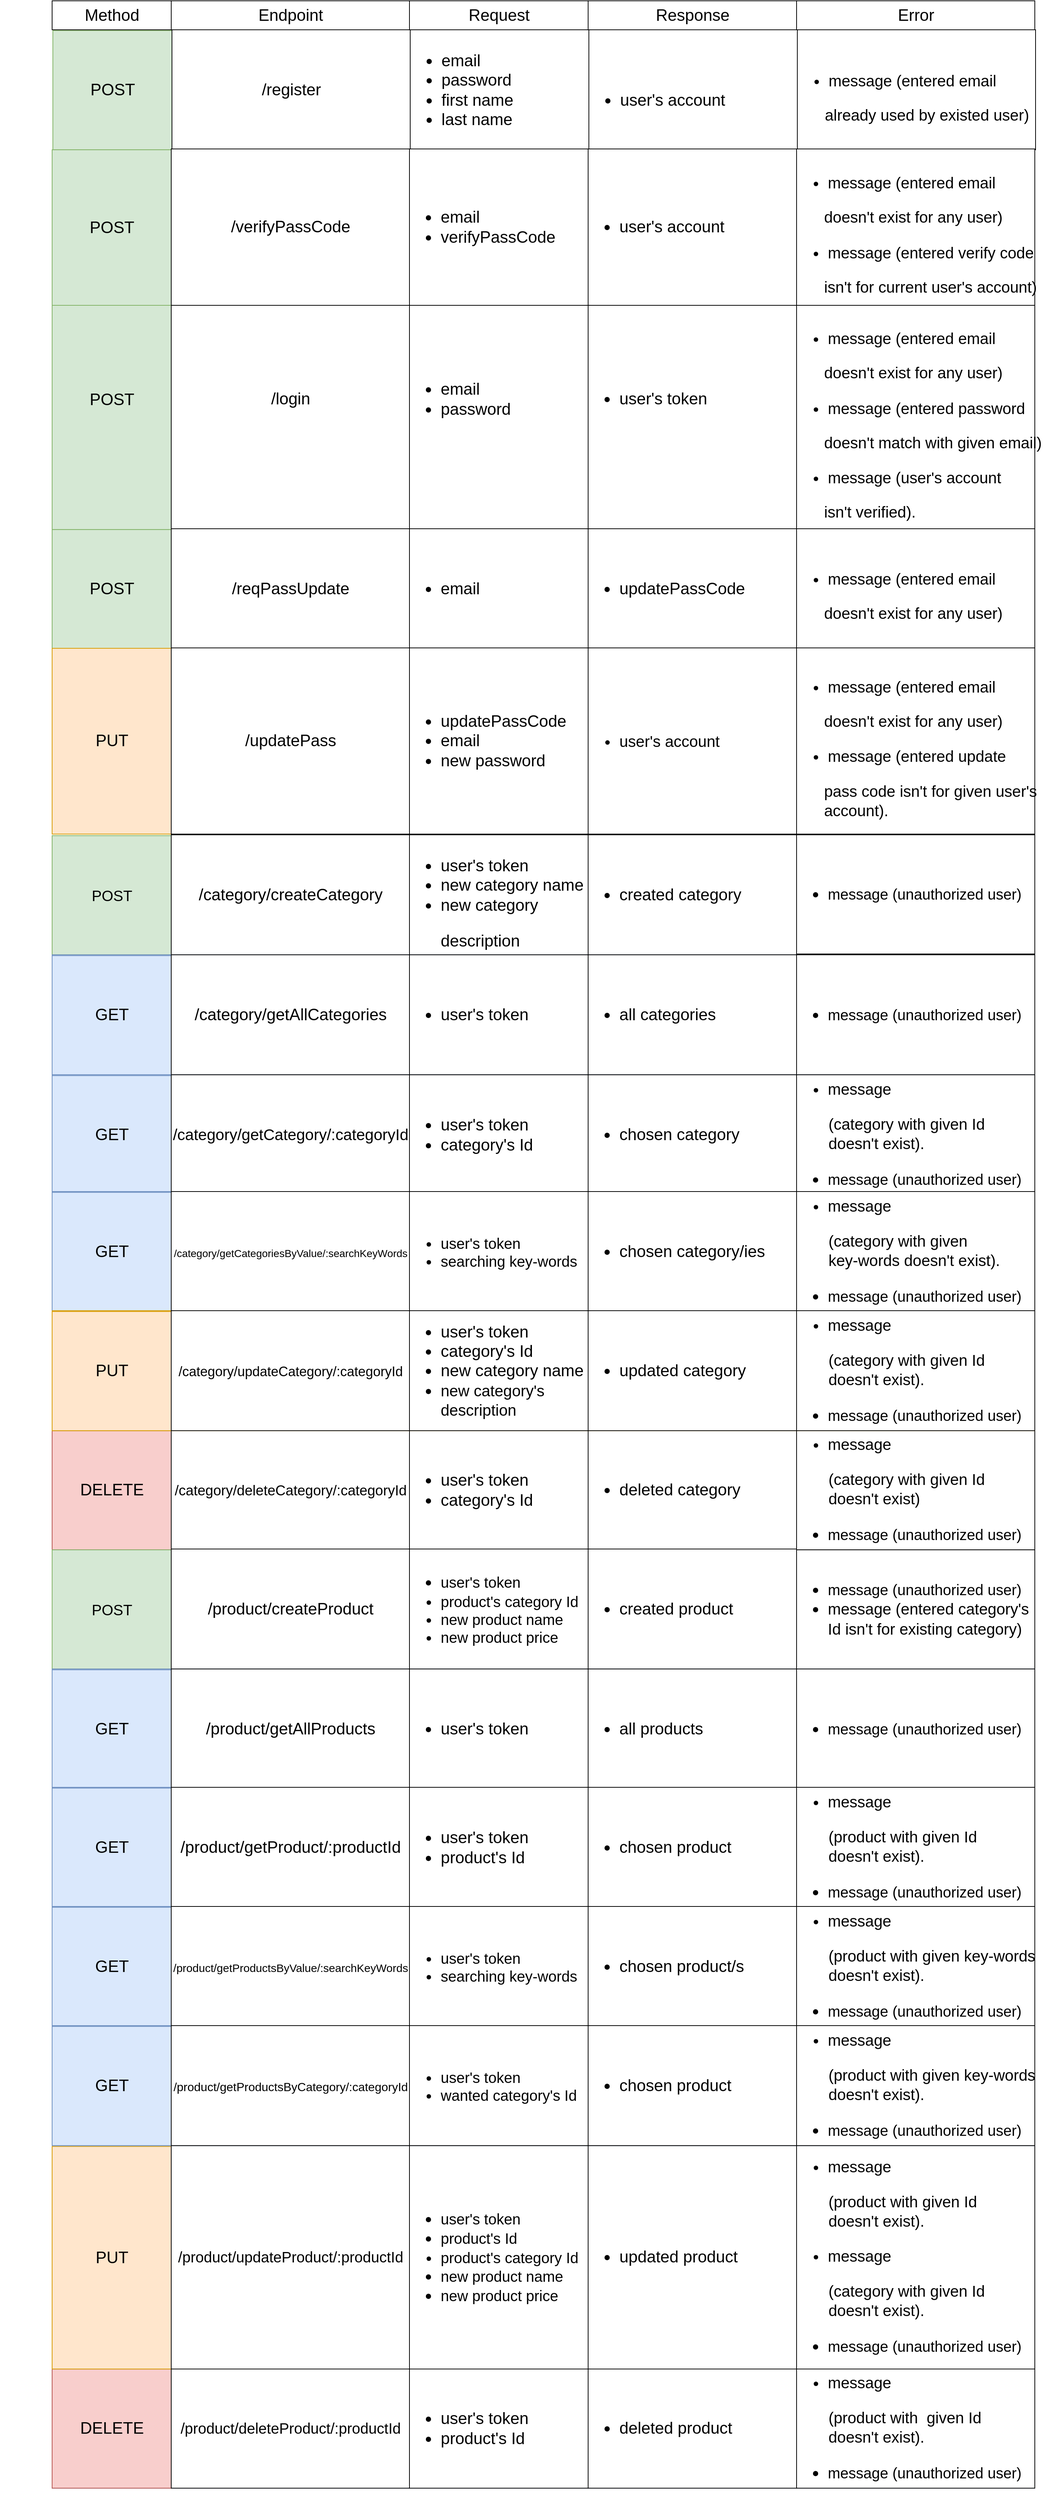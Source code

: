 <mxfile version="20.0.1" type="device"><diagram name="Page-1" id="fc2ac565-0d4e-3f0d-88b0-a54af1634ed7"><mxGraphModel dx="868" dy="348" grid="1" gridSize="10" guides="1" tooltips="1" connect="0" arrows="1" fold="1" page="1" pageScale="1.5" pageWidth="1169" pageHeight="827" background="none" math="0" shadow="0"><root><mxCell id="0" style=";html=1;"/><mxCell id="1" style=";html=1;" parent="0"/><mxCell id="2" value="&lt;font style=&quot;font-size: 22px;&quot;&gt;Method&lt;/font&gt;" style="strokeWidth=1;fontStyle=0;html=1;" parent="1" vertex="1"><mxGeometry x="320" y="121.11" width="160" height="38.89" as="geometry"/></mxCell><mxCell id="a9Me8OGeEkACiJqJ1y2J-114" value="Endpoint" style="strokeWidth=1;fontStyle=0;html=1;fontSize=22;" parent="1" vertex="1"><mxGeometry x="480" y="121.11" width="320" height="38.89" as="geometry"/></mxCell><mxCell id="a9Me8OGeEkACiJqJ1y2J-115" value="Request" style="strokeWidth=1;fontStyle=0;html=1;fontSize=22;" parent="1" vertex="1"><mxGeometry x="800" y="121.11" width="240" height="38.89" as="geometry"/></mxCell><mxCell id="a9Me8OGeEkACiJqJ1y2J-119" value="Response" style="strokeWidth=1;fontStyle=0;html=1;fontSize=22;" parent="1" vertex="1"><mxGeometry x="1040" y="121.11" width="280" height="38.89" as="geometry"/></mxCell><mxCell id="a9Me8OGeEkACiJqJ1y2J-121" value="Error" style="strokeWidth=1;fontStyle=0;html=1;fontSize=22;" parent="1" vertex="1"><mxGeometry x="1320" y="121.11" width="320" height="38.89" as="geometry"/></mxCell><mxCell id="a9Me8OGeEkACiJqJ1y2J-152" value="" style="group" parent="1" vertex="1" connectable="0"><mxGeometry x="250" y="1320" width="1390" height="404.33" as="geometry"/></mxCell><mxCell id="a9Me8OGeEkACiJqJ1y2J-131" value="&lt;font style=&quot;font-size: 20px;&quot;&gt;POST&lt;/font&gt;" style="align=center;strokeColor=#82b366;html=1;fillColor=#d5e8d4;" parent="a9Me8OGeEkACiJqJ1y2J-152" vertex="1"><mxGeometry x="70" y="-77.89" width="160" height="160" as="geometry"/></mxCell><mxCell id="a9Me8OGeEkACiJqJ1y2J-132" value="&lt;span style=&quot;font-size: 22px;&quot;&gt;/category/createCategory&lt;/span&gt;" style="strokeWidth=1;fontStyle=0;html=1;" parent="a9Me8OGeEkACiJqJ1y2J-152" vertex="1"><mxGeometry x="230" y="-79" width="320" height="161.11" as="geometry"/></mxCell><mxCell id="a9Me8OGeEkACiJqJ1y2J-133" value="&lt;ul style=&quot;font-size: 22px;&quot;&gt;&lt;li&gt;user's token&lt;/li&gt;&lt;li&gt;new category name&lt;/li&gt;&lt;li&gt;&lt;span style=&quot;font-size: 22px; background-color: initial;&quot;&gt;new category&lt;/span&gt;&lt;/li&gt;&lt;/ul&gt;&lt;blockquote style=&quot;margin: 0 0 0 40px; border: none; padding: 0px;&quot;&gt;&lt;div&gt;&lt;span style=&quot;font-size: 22px;&quot;&gt;description&lt;/span&gt;&lt;/div&gt;&lt;/blockquote&gt;" style="strokeWidth=1;fontStyle=0;html=1;align=left;" parent="a9Me8OGeEkACiJqJ1y2J-152" vertex="1"><mxGeometry x="550" y="-79" width="240" height="161.11" as="geometry"/></mxCell><mxCell id="a9Me8OGeEkACiJqJ1y2J-134" value="&lt;div style=&quot;font-size: 22px;&quot;&gt;&lt;ul&gt;&lt;li&gt;created category&lt;/li&gt;&lt;/ul&gt;&lt;/div&gt;" style="strokeWidth=1;fontStyle=0;html=1;align=left;" parent="a9Me8OGeEkACiJqJ1y2J-152" vertex="1"><mxGeometry x="790" y="-79" width="280" height="161.11" as="geometry"/></mxCell><mxCell id="a9Me8OGeEkACiJqJ1y2J-135" value="&lt;div style=&quot;&quot;&gt;&lt;div&gt;&lt;ul&gt;&lt;li&gt;&lt;span style=&quot;font-size: 20px;&quot;&gt;message (unauthorized&amp;nbsp;user)&lt;/span&gt;&lt;/li&gt;&lt;/ul&gt;&lt;/div&gt;&lt;/div&gt;" style="strokeWidth=1;fontStyle=0;html=1;align=left;fontSize=22;" parent="a9Me8OGeEkACiJqJ1y2J-152" vertex="1"><mxGeometry x="1070" y="-79" width="320" height="160" as="geometry"/></mxCell><mxCell id="a9Me8OGeEkACiJqJ1y2J-153" value="" style="group;fontSize=22;fillColor=#dae8fc;strokeColor=#6c8ebf;" parent="a9Me8OGeEkACiJqJ1y2J-152" vertex="1" connectable="0"><mxGeometry x="70" y="82.11" width="1320" height="161.11" as="geometry"/></mxCell><mxCell id="a9Me8OGeEkACiJqJ1y2J-154" value="GET" style="align=center;html=1;fontSize=22;fillColor=#dae8fc;strokeColor=#6c8ebf;" parent="a9Me8OGeEkACiJqJ1y2J-153" vertex="1"><mxGeometry y="1.11" width="160" height="160" as="geometry"/></mxCell><mxCell id="a9Me8OGeEkACiJqJ1y2J-155" value="/category/getAllCategories" style="strokeWidth=1;fontStyle=0;html=1;fontSize=22;" parent="a9Me8OGeEkACiJqJ1y2J-153" vertex="1"><mxGeometry x="160" width="320" height="161.11" as="geometry"/></mxCell><mxCell id="a9Me8OGeEkACiJqJ1y2J-156" value="&lt;div style=&quot;font-size: 22px;&quot;&gt;&lt;ul&gt;&lt;li&gt;user's token&lt;/li&gt;&lt;/ul&gt;&lt;/div&gt;" style="strokeWidth=1;fontStyle=0;html=1;align=left;fontSize=22;" parent="a9Me8OGeEkACiJqJ1y2J-153" vertex="1"><mxGeometry x="480" width="240" height="161.11" as="geometry"/></mxCell><mxCell id="a9Me8OGeEkACiJqJ1y2J-157" value="&lt;div style=&quot;font-size: 22px;&quot;&gt;&lt;div style=&quot;font-size: 22px;&quot;&gt;&lt;ul&gt;&lt;li&gt;all categories&lt;/li&gt;&lt;/ul&gt;&lt;/div&gt;&lt;/div&gt;" style="strokeWidth=1;fontStyle=0;html=1;align=left;fontSize=22;" parent="a9Me8OGeEkACiJqJ1y2J-153" vertex="1"><mxGeometry x="720" width="280" height="161.11" as="geometry"/></mxCell><mxCell id="a9Me8OGeEkACiJqJ1y2J-158" value="&lt;div style=&quot;&quot;&gt;&lt;div style=&quot;&quot;&gt;&lt;ul style=&quot;&quot;&gt;&lt;li style=&quot;&quot;&gt;&lt;font style=&quot;font-size: 20px;&quot;&gt;message (unauthorized user)&lt;/font&gt;&lt;/li&gt;&lt;/ul&gt;&lt;/div&gt;&lt;/div&gt;" style="strokeWidth=1;fontStyle=0;html=1;align=left;fontSize=22;" parent="a9Me8OGeEkACiJqJ1y2J-153" vertex="1"><mxGeometry x="1000" width="320" height="161.11" as="geometry"/></mxCell><mxCell id="co27rE-mEegjZroyD4Ov-78" value="" style="group;fontSize=22;fillColor=#dae8fc;strokeColor=#6c8ebf;" parent="a9Me8OGeEkACiJqJ1y2J-152" vertex="1" connectable="0"><mxGeometry x="70" y="243.22" width="1320" height="161.11" as="geometry"/></mxCell><mxCell id="co27rE-mEegjZroyD4Ov-79" value="GET" style="align=center;html=1;fontSize=22;fillColor=#dae8fc;strokeColor=#6c8ebf;" parent="co27rE-mEegjZroyD4Ov-78" vertex="1"><mxGeometry y="1.11" width="160" height="160" as="geometry"/></mxCell><mxCell id="co27rE-mEegjZroyD4Ov-80" value="&lt;font style=&quot;font-size: 21px;&quot;&gt;/category/getCategory/:categoryId&lt;/font&gt;" style="strokeWidth=1;fontStyle=0;html=1;fontSize=22;" parent="co27rE-mEegjZroyD4Ov-78" vertex="1"><mxGeometry x="160" width="320" height="161.11" as="geometry"/></mxCell><mxCell id="co27rE-mEegjZroyD4Ov-81" value="&lt;div style=&quot;font-size: 22px;&quot;&gt;&lt;ul&gt;&lt;li&gt;user's token&lt;/li&gt;&lt;li&gt;category's Id&lt;/li&gt;&lt;/ul&gt;&lt;/div&gt;" style="strokeWidth=1;fontStyle=0;html=1;align=left;fontSize=22;" parent="co27rE-mEegjZroyD4Ov-78" vertex="1"><mxGeometry x="480" width="240" height="161.11" as="geometry"/></mxCell><mxCell id="co27rE-mEegjZroyD4Ov-82" value="&lt;div style=&quot;font-size: 22px;&quot;&gt;&lt;div style=&quot;font-size: 22px;&quot;&gt;&lt;ul&gt;&lt;li&gt;chosen category&lt;/li&gt;&lt;/ul&gt;&lt;/div&gt;&lt;/div&gt;" style="strokeWidth=1;fontStyle=0;html=1;align=left;fontSize=22;" parent="co27rE-mEegjZroyD4Ov-78" vertex="1"><mxGeometry x="720" width="280" height="161.11" as="geometry"/></mxCell><mxCell id="co27rE-mEegjZroyD4Ov-83" value="&lt;div style=&quot;&quot;&gt;&lt;div style=&quot;&quot;&gt;&lt;div&gt;&lt;ul style=&quot;font-size: 21px;&quot;&gt;&lt;li&gt;message&lt;/li&gt;&lt;/ul&gt;&lt;span style=&quot;background-color: initial; font-size: 21px;&quot;&gt;&amp;nbsp; &amp;nbsp; &amp;nbsp; &amp;nbsp;(category with given Id&lt;/span&gt;&lt;/div&gt;&lt;div&gt;&lt;span style=&quot;background-color: initial; font-size: 21px;&quot;&gt;&amp;nbsp; &amp;nbsp; &amp;nbsp; &amp;nbsp;doesn't exist).&lt;/span&gt;&lt;span style=&quot;font-size: 20px;&quot;&gt;&lt;br&gt;&lt;/span&gt;&lt;/div&gt;&lt;ul style=&quot;&quot;&gt;&lt;li style=&quot;&quot;&gt;&lt;font style=&quot;font-size: 20px;&quot;&gt;message (unauthorized user)&lt;/font&gt;&lt;/li&gt;&lt;/ul&gt;&lt;/div&gt;&lt;/div&gt;" style="strokeWidth=1;fontStyle=0;html=1;align=left;fontSize=22;" parent="co27rE-mEegjZroyD4Ov-78" vertex="1"><mxGeometry x="1000" width="320" height="161.11" as="geometry"/></mxCell><mxCell id="co27rE-mEegjZroyD4Ov-85" value="" style="group;fontSize=22;fillColor=#dae8fc;strokeColor=#6c8ebf;" parent="a9Me8OGeEkACiJqJ1y2J-152" vertex="1" connectable="0"><mxGeometry x="70" y="400" width="1320" height="161.11" as="geometry"/></mxCell><mxCell id="co27rE-mEegjZroyD4Ov-86" value="GET" style="align=center;html=1;fontSize=22;fillColor=#dae8fc;strokeColor=#6c8ebf;" parent="co27rE-mEegjZroyD4Ov-85" vertex="1"><mxGeometry y="1.11" width="160" height="160" as="geometry"/></mxCell><mxCell id="co27rE-mEegjZroyD4Ov-87" value="&lt;font style=&quot;font-size: 14px;&quot;&gt;/category/getCategoriesByValue/:searchKeyWords&lt;/font&gt;" style="strokeWidth=1;fontStyle=0;html=1;fontSize=22;" parent="co27rE-mEegjZroyD4Ov-85" vertex="1"><mxGeometry x="160" width="320" height="161.11" as="geometry"/></mxCell><mxCell id="co27rE-mEegjZroyD4Ov-88" value="&lt;div style=&quot;font-size: 20px;&quot;&gt;&lt;ul&gt;&lt;li&gt;user's token&lt;/li&gt;&lt;li&gt;searching key-words&lt;/li&gt;&lt;/ul&gt;&lt;/div&gt;" style="strokeWidth=1;fontStyle=0;html=1;align=left;fontSize=22;" parent="co27rE-mEegjZroyD4Ov-85" vertex="1"><mxGeometry x="480" width="240" height="161.11" as="geometry"/></mxCell><mxCell id="co27rE-mEegjZroyD4Ov-89" value="&lt;div style=&quot;font-size: 22px;&quot;&gt;&lt;div style=&quot;font-size: 22px;&quot;&gt;&lt;ul&gt;&lt;li&gt;chosen category/ies&lt;/li&gt;&lt;/ul&gt;&lt;/div&gt;&lt;/div&gt;" style="strokeWidth=1;fontStyle=0;html=1;align=left;fontSize=22;" parent="co27rE-mEegjZroyD4Ov-85" vertex="1"><mxGeometry x="720" width="280" height="161.11" as="geometry"/></mxCell><mxCell id="co27rE-mEegjZroyD4Ov-90" value="&lt;div style=&quot;&quot;&gt;&lt;div style=&quot;&quot;&gt;&lt;div&gt;&lt;ul style=&quot;font-size: 21px;&quot;&gt;&lt;li&gt;message&lt;/li&gt;&lt;/ul&gt;&lt;span style=&quot;background-color: initial; font-size: 21px;&quot;&gt;&amp;nbsp; &amp;nbsp; &amp;nbsp; &amp;nbsp;(category with given&lt;/span&gt;&lt;/div&gt;&lt;div&gt;&lt;span style=&quot;background-color: initial; font-size: 21px;&quot;&gt;&amp;nbsp; &amp;nbsp; &amp;nbsp; &amp;nbsp;key-words doesn't exist).&lt;/span&gt;&lt;span style=&quot;font-size: 20px;&quot;&gt;&lt;br&gt;&lt;/span&gt;&lt;/div&gt;&lt;ul style=&quot;&quot;&gt;&lt;li style=&quot;&quot;&gt;&lt;font style=&quot;font-size: 20px;&quot;&gt;message (unauthorized user)&lt;/font&gt;&lt;/li&gt;&lt;/ul&gt;&lt;/div&gt;&lt;/div&gt;" style="strokeWidth=1;fontStyle=0;html=1;align=left;fontSize=22;" parent="co27rE-mEegjZroyD4Ov-85" vertex="1"><mxGeometry x="1000" width="320" height="161.11" as="geometry"/></mxCell><mxCell id="co27rE-mEegjZroyD4Ov-97" value="" style="group;fontSize=22;fillColor=#dae8fc;strokeColor=#6c8ebf;" parent="a9Me8OGeEkACiJqJ1y2J-152" vertex="1" connectable="0"><mxGeometry x="70" y="720" width="1320" height="161.11" as="geometry"/></mxCell><mxCell id="co27rE-mEegjZroyD4Ov-98" value="DELETE" style="align=center;html=1;fontSize=22;fillColor=#f8cecc;strokeColor=#b85450;" parent="co27rE-mEegjZroyD4Ov-97" vertex="1"><mxGeometry y="1.11" width="160" height="160" as="geometry"/></mxCell><mxCell id="co27rE-mEegjZroyD4Ov-99" value="&lt;font style=&quot;font-size: 19px;&quot;&gt;/category/deleteCategory/:categoryId&lt;/font&gt;" style="strokeWidth=1;fontStyle=0;html=1;fontSize=22;" parent="co27rE-mEegjZroyD4Ov-97" vertex="1"><mxGeometry x="160" width="320" height="161.11" as="geometry"/></mxCell><mxCell id="co27rE-mEegjZroyD4Ov-100" value="&lt;div style=&quot;font-size: 22px;&quot;&gt;&lt;ul&gt;&lt;li&gt;user's token&lt;/li&gt;&lt;li&gt;category's Id&lt;/li&gt;&lt;/ul&gt;&lt;/div&gt;" style="strokeWidth=1;fontStyle=0;html=1;align=left;fontSize=22;" parent="co27rE-mEegjZroyD4Ov-97" vertex="1"><mxGeometry x="480" width="240" height="161.11" as="geometry"/></mxCell><mxCell id="co27rE-mEegjZroyD4Ov-101" value="&lt;div style=&quot;font-size: 22px;&quot;&gt;&lt;div style=&quot;font-size: 22px;&quot;&gt;&lt;ul&gt;&lt;li&gt;deleted category&lt;/li&gt;&lt;/ul&gt;&lt;/div&gt;&lt;/div&gt;" style="strokeWidth=1;fontStyle=0;html=1;align=left;fontSize=22;" parent="co27rE-mEegjZroyD4Ov-97" vertex="1"><mxGeometry x="720" width="280" height="161.11" as="geometry"/></mxCell><mxCell id="co27rE-mEegjZroyD4Ov-102" value="&lt;div style=&quot;&quot;&gt;&lt;div style=&quot;&quot;&gt;&lt;div&gt;&lt;ul style=&quot;font-size: 21px;&quot;&gt;&lt;li&gt;message&lt;/li&gt;&lt;/ul&gt;&lt;span style=&quot;background-color: initial; font-size: 21px;&quot;&gt;&amp;nbsp; &amp;nbsp; &amp;nbsp; &amp;nbsp;&lt;/span&gt;&lt;span style=&quot;font-size: 21px; background-color: initial;&quot;&gt;(category&amp;nbsp;&lt;/span&gt;&lt;span style=&quot;background-color: initial; font-size: 21px;&quot;&gt;with given Id&lt;/span&gt;&lt;/div&gt;&lt;div&gt;&lt;span style=&quot;background-color: initial; font-size: 21px;&quot;&gt;&amp;nbsp; &amp;nbsp; &amp;nbsp; &amp;nbsp;doesn't exist)&lt;/span&gt;&lt;span style=&quot;font-size: 20px;&quot;&gt;&lt;br&gt;&lt;/span&gt;&lt;/div&gt;&lt;ul style=&quot;&quot;&gt;&lt;li style=&quot;&quot;&gt;&lt;font style=&quot;font-size: 20px;&quot;&gt;message (unauthorized user)&lt;/font&gt;&lt;/li&gt;&lt;/ul&gt;&lt;/div&gt;&lt;/div&gt;" style="strokeWidth=1;fontStyle=0;html=1;align=left;fontSize=22;" parent="co27rE-mEegjZroyD4Ov-97" vertex="1"><mxGeometry x="1000" width="320" height="161.11" as="geometry"/></mxCell><mxCell id="a9Me8OGeEkACiJqJ1y2J-160" value="" style="group;fontSize=22;" parent="1" vertex="1" connectable="0"><mxGeometry x="320" y="481.11" width="1330" height="350" as="geometry"/></mxCell><mxCell id="75" value="&lt;font style=&quot;font-size: 22px;&quot;&gt;POST&lt;/font&gt;" style="align=center;strokeColor=#82b366;html=1;fillColor=#d5e8d4;fontSize=22;" parent="a9Me8OGeEkACiJqJ1y2J-160" vertex="1"><mxGeometry y="1.11" width="160" height="348.89" as="geometry"/></mxCell><mxCell id="a9Me8OGeEkACiJqJ1y2J-117" value="&lt;span style=&quot;font-size: 22px;&quot;&gt;/login&lt;/span&gt;" style="strokeWidth=1;fontStyle=0;html=1;fontSize=22;" parent="a9Me8OGeEkACiJqJ1y2J-160" vertex="1"><mxGeometry x="160" width="320" height="350" as="geometry"/></mxCell><mxCell id="a9Me8OGeEkACiJqJ1y2J-118" value="&lt;ul style=&quot;font-size: 22px;&quot;&gt;&lt;li style=&quot;font-size: 22px;&quot;&gt;&lt;span style=&quot;font-size: 22px;&quot;&gt;email&lt;/span&gt;&lt;/li&gt;&lt;li style=&quot;font-size: 22px;&quot;&gt;&lt;span style=&quot;font-size: 22px;&quot;&gt;password&lt;/span&gt;&lt;/li&gt;&lt;/ul&gt;" style="strokeWidth=1;fontStyle=0;html=1;align=left;fontSize=22;" parent="a9Me8OGeEkACiJqJ1y2J-160" vertex="1"><mxGeometry x="480" width="240" height="350" as="geometry"/></mxCell><mxCell id="a9Me8OGeEkACiJqJ1y2J-120" value="&lt;div style=&quot;font-size: 22px;&quot;&gt;&lt;ul&gt;&lt;li&gt;user's token&lt;/li&gt;&lt;/ul&gt;&lt;/div&gt;" style="strokeWidth=1;fontStyle=0;html=1;align=left;fontSize=22;" parent="a9Me8OGeEkACiJqJ1y2J-160" vertex="1"><mxGeometry x="720" width="280" height="350" as="geometry"/></mxCell><mxCell id="co27rE-mEegjZroyD4Ov-76" value="&lt;ul style=&quot;font-size: 21px;&quot;&gt;&lt;li style=&quot;&quot;&gt;&lt;font style=&quot;font-size: 21px;&quot;&gt;message (entered email&lt;/font&gt;&lt;/li&gt;&lt;/ul&gt;&lt;span style=&quot;background-color: initial; font-size: 21px;&quot;&gt;&lt;font style=&quot;font-size: 21px;&quot;&gt;&lt;font style=&quot;font-size: 21px;&quot;&gt;&amp;nbsp; &amp;nbsp; &amp;nbsp; doesn't exist for any user)&lt;/font&gt;&lt;br&gt;&lt;/font&gt;&lt;/span&gt;&lt;ul style=&quot;font-size: 21px;&quot;&gt;&lt;li style=&quot;&quot;&gt;&lt;font style=&quot;font-size: 21px;&quot;&gt;message (entered password&lt;/font&gt;&lt;/li&gt;&lt;/ul&gt;&lt;span style=&quot;background-color: initial; font-size: 21px;&quot;&gt;&lt;font style=&quot;font-size: 21px;&quot;&gt;&lt;font style=&quot;font-size: 21px;&quot;&gt;&amp;nbsp; &amp;nbsp; &amp;nbsp; doesn't match with given email)&lt;br&gt;&lt;/font&gt;&lt;/font&gt;&lt;/span&gt;&lt;ul style=&quot;font-size: 21px;&quot;&gt;&lt;li&gt;message (user's account&lt;/li&gt;&lt;/ul&gt;&lt;span style=&quot;background-color: initial; font-size: 21px;&quot;&gt;&amp;nbsp; &amp;nbsp; &amp;nbsp; isn't verified).&lt;/span&gt;&lt;span style=&quot;background-color: initial; font-size: 21px;&quot;&gt;&lt;br&gt;&lt;/span&gt;" style="strokeWidth=1;fontStyle=0;html=1;align=left;fontSize=22;" parent="a9Me8OGeEkACiJqJ1y2J-160" vertex="1"><mxGeometry x="1000" y="48.89" width="320" height="301.11" as="geometry"/></mxCell><mxCell id="a9Me8OGeEkACiJqJ1y2J-161" value="" style="group;fontSize=22;" parent="1" vertex="1" connectable="0"><mxGeometry x="321" y="160" width="1320" height="161.11" as="geometry"/></mxCell><mxCell id="a9Me8OGeEkACiJqJ1y2J-162" value="POST" style="align=center;html=1;fontSize=22;fillColor=#d5e8d4;strokeColor=#82b366;" parent="a9Me8OGeEkACiJqJ1y2J-161" vertex="1"><mxGeometry y="1.11" width="160" height="160" as="geometry"/></mxCell><mxCell id="a9Me8OGeEkACiJqJ1y2J-163" value="/register" style="strokeWidth=1;fontStyle=0;html=1;fontSize=22;" parent="a9Me8OGeEkACiJqJ1y2J-161" vertex="1"><mxGeometry x="160" width="320" height="161.11" as="geometry"/></mxCell><mxCell id="a9Me8OGeEkACiJqJ1y2J-164" value="&lt;div style=&quot;font-size: 22px;&quot;&gt;&lt;ul&gt;&lt;li&gt;&lt;span style=&quot;font-size: 22px;&quot;&gt;email&lt;/span&gt;&lt;/li&gt;&lt;li&gt;password&lt;/li&gt;&lt;li&gt;first name&lt;/li&gt;&lt;li&gt;last name&lt;/li&gt;&lt;/ul&gt;&lt;/div&gt;" style="strokeWidth=1;fontStyle=0;html=1;align=left;fontSize=22;" parent="a9Me8OGeEkACiJqJ1y2J-161" vertex="1"><mxGeometry x="480" width="240" height="161.11" as="geometry"/></mxCell><mxCell id="a9Me8OGeEkACiJqJ1y2J-165" value="&lt;div style=&quot;font-size: 22px;&quot;&gt;&lt;div style=&quot;font-size: 22px;&quot;&gt;&lt;br&gt;&lt;ul&gt;&lt;li&gt;user's account&lt;/li&gt;&lt;/ul&gt;&lt;/div&gt;&lt;/div&gt;" style="strokeWidth=1;fontStyle=0;html=1;align=left;fontSize=22;" parent="a9Me8OGeEkACiJqJ1y2J-161" vertex="1"><mxGeometry x="720" width="280" height="161.11" as="geometry"/></mxCell><mxCell id="a9Me8OGeEkACiJqJ1y2J-166" value="&lt;ul style=&quot;font-size: 21px;&quot;&gt;&lt;li&gt;&lt;font style=&quot;font-size: 21px;&quot;&gt;message (entered email&lt;/font&gt;&lt;/li&gt;&lt;/ul&gt;&lt;span style=&quot;background-color: initial; font-size: 21px;&quot;&gt;&lt;font style=&quot;font-size: 21px;&quot;&gt;&amp;nbsp; &amp;nbsp; &amp;nbsp; already used by existed user)&lt;br&gt;&lt;/font&gt;&lt;/span&gt;" style="strokeWidth=1;fontStyle=0;html=1;align=left;fontSize=22;" parent="a9Me8OGeEkACiJqJ1y2J-161" vertex="1"><mxGeometry x="1000" width="320" height="161.11" as="geometry"/></mxCell><mxCell id="a9Me8OGeEkACiJqJ1y2J-168" value="" style="group;fontSize=22;" parent="1" vertex="1" connectable="0"><mxGeometry x="320" y="320" width="1320" height="210" as="geometry"/></mxCell><mxCell id="a9Me8OGeEkACiJqJ1y2J-169" value="POST" style="align=center;html=1;fontSize=22;fillColor=#d5e8d4;strokeColor=#82b366;" parent="a9Me8OGeEkACiJqJ1y2J-168" vertex="1"><mxGeometry y="1.11" width="160" height="208.89" as="geometry"/></mxCell><mxCell id="a9Me8OGeEkACiJqJ1y2J-170" value="/verifyPassCode" style="strokeWidth=1;fontStyle=0;html=1;fontSize=22;" parent="a9Me8OGeEkACiJqJ1y2J-168" vertex="1"><mxGeometry x="160" width="320" height="210" as="geometry"/></mxCell><mxCell id="a9Me8OGeEkACiJqJ1y2J-171" value="&lt;div style=&quot;font-size: 22px;&quot;&gt;&lt;ul&gt;&lt;li&gt;&lt;span style=&quot;font-size: 22px;&quot;&gt;email&lt;/span&gt;&lt;/li&gt;&lt;li&gt;verifyPassCode&lt;/li&gt;&lt;/ul&gt;&lt;/div&gt;" style="strokeWidth=1;fontStyle=0;html=1;align=left;fontSize=22;" parent="a9Me8OGeEkACiJqJ1y2J-168" vertex="1"><mxGeometry x="480" width="240" height="210" as="geometry"/></mxCell><mxCell id="a9Me8OGeEkACiJqJ1y2J-172" value="&lt;ul&gt;&lt;li&gt;user's account&lt;/li&gt;&lt;/ul&gt;" style="strokeWidth=1;fontStyle=0;html=1;align=left;fontSize=22;" parent="a9Me8OGeEkACiJqJ1y2J-168" vertex="1"><mxGeometry x="720" width="280" height="210" as="geometry"/></mxCell><mxCell id="a9Me8OGeEkACiJqJ1y2J-122" value="&lt;ul style=&quot;font-size: 21px;&quot;&gt;&lt;li style=&quot;&quot;&gt;&lt;font style=&quot;font-size: 21px;&quot;&gt;message (entered email&lt;/font&gt;&lt;/li&gt;&lt;/ul&gt;&lt;span style=&quot;background-color: initial; font-size: 21px;&quot;&gt;&lt;font style=&quot;font-size: 21px;&quot;&gt;&lt;font style=&quot;font-size: 21px;&quot;&gt;&amp;nbsp; &amp;nbsp; &amp;nbsp; doesn't exist for any user)&lt;/font&gt;&lt;br&gt;&lt;/font&gt;&lt;/span&gt;&lt;ul style=&quot;font-size: 21px;&quot;&gt;&lt;li style=&quot;&quot;&gt;&lt;font style=&quot;font-size: 21px;&quot;&gt;message (entered verify code&lt;/font&gt;&lt;/li&gt;&lt;/ul&gt;&lt;span style=&quot;background-color: initial; font-size: 21px;&quot;&gt;&lt;font style=&quot;font-size: 21px;&quot;&gt;&lt;font style=&quot;font-size: 21px;&quot;&gt;&amp;nbsp; &amp;nbsp; &amp;nbsp; isn't for current user's account)&lt;/font&gt;&lt;/font&gt;&lt;/span&gt;&lt;span style=&quot;background-color: initial; font-size: 21px;&quot;&gt;&lt;br&gt;&lt;/span&gt;" style="strokeWidth=1;fontStyle=0;html=1;align=left;fontSize=22;" parent="a9Me8OGeEkACiJqJ1y2J-168" vertex="1"><mxGeometry x="1000" width="320" height="210" as="geometry"/></mxCell><mxCell id="a9Me8OGeEkACiJqJ1y2J-174" value="" style="group;fontSize=22;" parent="1" vertex="1" connectable="0"><mxGeometry x="320" y="830.0" width="1320" height="161.11" as="geometry"/></mxCell><mxCell id="a9Me8OGeEkACiJqJ1y2J-175" value="POST" style="align=center;html=1;fontSize=22;fillColor=#d5e8d4;strokeColor=#82b366;" parent="a9Me8OGeEkACiJqJ1y2J-174" vertex="1"><mxGeometry y="1.11" width="160" height="160" as="geometry"/></mxCell><mxCell id="a9Me8OGeEkACiJqJ1y2J-176" value="/reqPassUpdate" style="strokeWidth=1;fontStyle=0;html=1;fontSize=22;" parent="a9Me8OGeEkACiJqJ1y2J-174" vertex="1"><mxGeometry x="160" width="320" height="161.11" as="geometry"/></mxCell><mxCell id="a9Me8OGeEkACiJqJ1y2J-177" value="&lt;div style=&quot;font-size: 22px;&quot;&gt;&lt;ul&gt;&lt;li&gt;email&lt;/li&gt;&lt;/ul&gt;&lt;/div&gt;" style="strokeWidth=1;fontStyle=0;html=1;align=left;fontSize=22;" parent="a9Me8OGeEkACiJqJ1y2J-174" vertex="1"><mxGeometry x="480" width="240" height="161.11" as="geometry"/></mxCell><mxCell id="a9Me8OGeEkACiJqJ1y2J-178" value="&lt;div style=&quot;font-size: 22px;&quot;&gt;&lt;div style=&quot;font-size: 22px;&quot;&gt;&lt;div&gt;&lt;ul&gt;&lt;li&gt;updatePassCode&lt;/li&gt;&lt;/ul&gt;&lt;/div&gt;&lt;/div&gt;&lt;/div&gt;" style="strokeWidth=1;fontStyle=0;html=1;align=left;fontSize=22;" parent="a9Me8OGeEkACiJqJ1y2J-174" vertex="1"><mxGeometry x="720" width="280" height="161.11" as="geometry"/></mxCell><mxCell id="a9Me8OGeEkACiJqJ1y2J-179" value="&lt;ul style=&quot;font-size: 21px;&quot;&gt;&lt;li&gt;message (entered email&lt;/li&gt;&lt;/ul&gt;&lt;span style=&quot;background-color: initial; font-size: 21px;&quot;&gt;&amp;nbsp; &amp;nbsp; &amp;nbsp; doesn't exist for any user)&lt;/span&gt;" style="strokeWidth=1;fontStyle=0;html=1;align=left;fontSize=22;" parent="a9Me8OGeEkACiJqJ1y2J-174" vertex="1"><mxGeometry x="1000" width="320" height="160" as="geometry"/></mxCell><mxCell id="a9Me8OGeEkACiJqJ1y2J-180" value="" style="group;fontSize=22;" parent="1" vertex="1" connectable="0"><mxGeometry x="320" y="990" width="1320" height="250" as="geometry"/></mxCell><mxCell id="a9Me8OGeEkACiJqJ1y2J-181" value="PUT" style="align=center;html=1;fontSize=22;fillColor=#ffe6cc;strokeColor=#d79b00;" parent="a9Me8OGeEkACiJqJ1y2J-180" vertex="1"><mxGeometry y="0.57" width="160" height="249.43" as="geometry"/></mxCell><mxCell id="a9Me8OGeEkACiJqJ1y2J-182" value="/updatePass" style="strokeWidth=1;fontStyle=0;html=1;fontSize=22;" parent="a9Me8OGeEkACiJqJ1y2J-180" vertex="1"><mxGeometry x="160" width="320" height="250" as="geometry"/></mxCell><mxCell id="a9Me8OGeEkACiJqJ1y2J-183" value="&lt;div style=&quot;&quot;&gt;&lt;ul style=&quot;&quot;&gt;&lt;li style=&quot;&quot;&gt;updatePassCode&lt;/li&gt;&lt;li style=&quot;&quot;&gt;email&amp;nbsp;&lt;/li&gt;&lt;li style=&quot;&quot;&gt;new password&lt;br style=&quot;font-size: 22px;&quot;&gt;&lt;/li&gt;&lt;/ul&gt;&lt;/div&gt;" style="strokeWidth=1;fontStyle=0;html=1;align=left;fontSize=22;" parent="a9Me8OGeEkACiJqJ1y2J-180" vertex="1"><mxGeometry x="480" width="240" height="250" as="geometry"/></mxCell><mxCell id="a9Me8OGeEkACiJqJ1y2J-184" value="&lt;div style=&quot;font-size: 22px;&quot;&gt;&lt;div style=&quot;font-size: 22px;&quot;&gt;&lt;div&gt;&lt;ul style=&quot;font-size: 21px;&quot;&gt;&lt;li&gt;user's account&lt;/li&gt;&lt;/ul&gt;&lt;/div&gt;&lt;/div&gt;&lt;/div&gt;" style="strokeWidth=1;fontStyle=0;html=1;align=left;fontSize=22;" parent="a9Me8OGeEkACiJqJ1y2J-180" vertex="1"><mxGeometry x="720" width="280" height="250" as="geometry"/></mxCell><mxCell id="a9Me8OGeEkACiJqJ1y2J-185" value="&lt;div style=&quot;&quot;&gt;&lt;div style=&quot;font-size: 22px;&quot;&gt;&lt;div&gt;&lt;ul style=&quot;font-size: 21px;&quot;&gt;&lt;li&gt;message (entered email&lt;/li&gt;&lt;/ul&gt;&lt;span style=&quot;background-color: initial; font-size: 21px;&quot;&gt;&amp;nbsp; &amp;nbsp; &amp;nbsp; doesn't exist for any user)&lt;/span&gt;&lt;/div&gt;&lt;div&gt;&lt;div&gt;&lt;ul style=&quot;font-size: 21px;&quot;&gt;&lt;li&gt;message (entered update&lt;br&gt;&lt;/li&gt;&lt;/ul&gt;&lt;span style=&quot;background-color: initial; font-size: 21px;&quot;&gt;&amp;nbsp; &amp;nbsp; &amp;nbsp; pass code isn't for given user's&lt;/span&gt;&lt;/div&gt;&lt;div&gt;&lt;span style=&quot;background-color: initial; font-size: 21px;&quot;&gt;&amp;nbsp; &amp;nbsp; &amp;nbsp; account).&lt;/span&gt;&lt;/div&gt;&lt;/div&gt;&lt;/div&gt;&lt;/div&gt;" style="strokeWidth=1;fontStyle=0;html=1;align=left;fontSize=22;" parent="a9Me8OGeEkACiJqJ1y2J-180" vertex="1"><mxGeometry x="1000" width="320" height="250" as="geometry"/></mxCell><mxCell id="co27rE-mEegjZroyD4Ov-91" value="" style="group;fontSize=22;fillColor=#ffe6cc;strokeColor=#d79b00;" parent="1" vertex="1" connectable="0"><mxGeometry x="320" y="1880" width="1320" height="161.11" as="geometry"/></mxCell><mxCell id="co27rE-mEegjZroyD4Ov-92" value="PUT" style="align=center;html=1;fontSize=22;fillColor=#ffe6cc;strokeColor=#d79b00;" parent="co27rE-mEegjZroyD4Ov-91" vertex="1"><mxGeometry y="1.11" width="160" height="160" as="geometry"/></mxCell><mxCell id="co27rE-mEegjZroyD4Ov-93" value="&lt;font style=&quot;font-size: 18px;&quot;&gt;/category/updateCategory/:categoryId&lt;/font&gt;" style="strokeWidth=1;fontStyle=0;html=1;fontSize=22;" parent="co27rE-mEegjZroyD4Ov-91" vertex="1"><mxGeometry x="160" width="320" height="161.11" as="geometry"/></mxCell><mxCell id="co27rE-mEegjZroyD4Ov-94" value="&lt;div style=&quot;font-size: 22px;&quot;&gt;&lt;ul&gt;&lt;li&gt;user's token&lt;/li&gt;&lt;li&gt;category's Id&lt;/li&gt;&lt;li&gt;new category name&lt;/li&gt;&lt;li&gt;&lt;div&gt;&lt;span style=&quot;background-color: initial; font-size: 21px;&quot;&gt;new category's&lt;/span&gt;&lt;/div&gt;&lt;div&gt;&lt;span style=&quot;background-color: initial; font-size: 21px;&quot;&gt;description&lt;/span&gt;&lt;/div&gt;&lt;/li&gt;&lt;/ul&gt;&lt;/div&gt;" style="strokeWidth=1;fontStyle=0;html=1;align=left;fontSize=22;" parent="co27rE-mEegjZroyD4Ov-91" vertex="1"><mxGeometry x="480" width="240" height="161.11" as="geometry"/></mxCell><mxCell id="co27rE-mEegjZroyD4Ov-95" value="&lt;div style=&quot;font-size: 22px;&quot;&gt;&lt;div style=&quot;font-size: 22px;&quot;&gt;&lt;ul&gt;&lt;li&gt;updated category&lt;/li&gt;&lt;/ul&gt;&lt;/div&gt;&lt;/div&gt;" style="strokeWidth=1;fontStyle=0;html=1;align=left;fontSize=22;" parent="co27rE-mEegjZroyD4Ov-91" vertex="1"><mxGeometry x="720" width="280" height="161.11" as="geometry"/></mxCell><mxCell id="co27rE-mEegjZroyD4Ov-96" value="&lt;div style=&quot;&quot;&gt;&lt;div style=&quot;&quot;&gt;&lt;div&gt;&lt;ul style=&quot;font-size: 21px;&quot;&gt;&lt;li&gt;message&lt;/li&gt;&lt;/ul&gt;&lt;span style=&quot;background-color: initial; font-size: 21px;&quot;&gt;&amp;nbsp; &amp;nbsp; &amp;nbsp; &amp;nbsp;(category with given Id&lt;/span&gt;&lt;/div&gt;&lt;div&gt;&lt;span style=&quot;background-color: initial; font-size: 21px;&quot;&gt;&amp;nbsp; &amp;nbsp; &amp;nbsp; &amp;nbsp;doesn't exist).&lt;/span&gt;&lt;span style=&quot;font-size: 20px;&quot;&gt;&lt;br&gt;&lt;/span&gt;&lt;/div&gt;&lt;ul style=&quot;&quot;&gt;&lt;li style=&quot;&quot;&gt;&lt;font style=&quot;font-size: 20px;&quot;&gt;message (unauthorized user)&lt;/font&gt;&lt;/li&gt;&lt;/ul&gt;&lt;/div&gt;&lt;/div&gt;" style="strokeWidth=1;fontStyle=0;html=1;align=left;fontSize=22;" parent="co27rE-mEegjZroyD4Ov-91" vertex="1"><mxGeometry x="1000" width="320" height="161.11" as="geometry"/></mxCell><mxCell id="co27rE-mEegjZroyD4Ov-168" value="&lt;font style=&quot;font-size: 20px;&quot;&gt;POST&lt;/font&gt;" style="align=center;strokeColor=#82b366;html=1;fillColor=#d5e8d4;" parent="1" vertex="1"><mxGeometry x="320" y="2201.11" width="160" height="160" as="geometry"/></mxCell><mxCell id="co27rE-mEegjZroyD4Ov-169" value="&lt;span style=&quot;font-size: 22px;&quot;&gt;/product/createProduct&lt;/span&gt;" style="strokeWidth=1;fontStyle=0;html=1;" parent="1" vertex="1"><mxGeometry x="480" y="2200" width="320" height="161.11" as="geometry"/></mxCell><mxCell id="co27rE-mEegjZroyD4Ov-170" value="&lt;ul style=&quot;font-size: 20px;&quot;&gt;&lt;li style=&quot;font-size: 22px;&quot;&gt;&lt;font style=&quot;font-size: 20px;&quot;&gt;user's token&lt;/font&gt;&lt;/li&gt;&lt;li style=&quot;font-size: 20px;&quot;&gt;&lt;font style=&quot;font-size: 20px;&quot;&gt;&lt;font style=&quot;font-size: 20px;&quot;&gt;product's &lt;/font&gt;&lt;font style=&quot;font-size: 20px;&quot;&gt;category &lt;/font&gt;&lt;font style=&quot;font-size: 20px;&quot;&gt;Id&lt;/font&gt;&lt;/font&gt;&lt;/li&gt;&lt;li style=&quot;&quot;&gt;&lt;span style=&quot;background-color: initial;&quot;&gt;&lt;font style=&quot;font-size: 20px;&quot;&gt;new product name&lt;/font&gt;&lt;/span&gt;&lt;/li&gt;&lt;li style=&quot;&quot;&gt;&lt;span style=&quot;background-color: initial;&quot;&gt;&lt;font style=&quot;font-size: 20px;&quot;&gt;new product price&lt;/font&gt;&lt;/span&gt;&lt;/li&gt;&lt;/ul&gt;" style="strokeWidth=1;fontStyle=0;html=1;align=left;" parent="1" vertex="1"><mxGeometry x="800" y="2200" width="240" height="161.11" as="geometry"/></mxCell><mxCell id="co27rE-mEegjZroyD4Ov-171" value="&lt;div style=&quot;font-size: 22px;&quot;&gt;&lt;ul&gt;&lt;li&gt;created product&lt;/li&gt;&lt;/ul&gt;&lt;/div&gt;" style="strokeWidth=1;fontStyle=0;html=1;align=left;" parent="1" vertex="1"><mxGeometry x="1040" y="2200" width="280" height="161.11" as="geometry"/></mxCell><mxCell id="co27rE-mEegjZroyD4Ov-172" value="&lt;div style=&quot;&quot;&gt;&lt;ul&gt;&lt;li&gt;&lt;span style=&quot;font-size: 20px;&quot;&gt;message (unauthorized&amp;nbsp;user)&lt;/span&gt;&lt;/li&gt;&lt;li&gt;&lt;font style=&quot;font-size: 21px;&quot;&gt;message (entered category's&lt;/font&gt;&lt;/li&gt;&lt;span style=&quot;background-color: initial; font-size: 21px;&quot;&gt;Id isn't for existing category)&lt;/span&gt;&lt;/ul&gt;&lt;/div&gt;" style="strokeWidth=1;fontStyle=0;html=1;align=left;fontSize=22;" parent="1" vertex="1"><mxGeometry x="1320" y="2201.11" width="320" height="160" as="geometry"/></mxCell><mxCell id="co27rE-mEegjZroyD4Ov-173" value="" style="group;fontSize=22;fillColor=#dae8fc;strokeColor=#6c8ebf;" parent="1" vertex="1" connectable="0"><mxGeometry x="320" y="2361.11" width="1320" height="161.11" as="geometry"/></mxCell><mxCell id="co27rE-mEegjZroyD4Ov-174" value="GET" style="align=center;html=1;fontSize=22;fillColor=#dae8fc;strokeColor=#6c8ebf;" parent="co27rE-mEegjZroyD4Ov-173" vertex="1"><mxGeometry y="1.11" width="160" height="160" as="geometry"/></mxCell><mxCell id="co27rE-mEegjZroyD4Ov-175" value="/product/getAllProducts" style="strokeWidth=1;fontStyle=0;html=1;fontSize=22;" parent="co27rE-mEegjZroyD4Ov-173" vertex="1"><mxGeometry x="160" width="320" height="161.11" as="geometry"/></mxCell><mxCell id="co27rE-mEegjZroyD4Ov-176" value="&lt;div style=&quot;font-size: 22px;&quot;&gt;&lt;ul&gt;&lt;li&gt;user's token&lt;/li&gt;&lt;/ul&gt;&lt;/div&gt;" style="strokeWidth=1;fontStyle=0;html=1;align=left;fontSize=22;" parent="co27rE-mEegjZroyD4Ov-173" vertex="1"><mxGeometry x="480" width="240" height="161.11" as="geometry"/></mxCell><mxCell id="co27rE-mEegjZroyD4Ov-177" value="&lt;div style=&quot;font-size: 22px;&quot;&gt;&lt;div style=&quot;font-size: 22px;&quot;&gt;&lt;ul&gt;&lt;li&gt;all products&lt;/li&gt;&lt;/ul&gt;&lt;/div&gt;&lt;/div&gt;" style="strokeWidth=1;fontStyle=0;html=1;align=left;fontSize=22;" parent="co27rE-mEegjZroyD4Ov-173" vertex="1"><mxGeometry x="720" width="280" height="161.11" as="geometry"/></mxCell><mxCell id="co27rE-mEegjZroyD4Ov-178" value="&lt;div style=&quot;&quot;&gt;&lt;div style=&quot;&quot;&gt;&lt;ul style=&quot;&quot;&gt;&lt;li style=&quot;&quot;&gt;&lt;font style=&quot;font-size: 20px;&quot;&gt;message (unauthorized user)&lt;/font&gt;&lt;/li&gt;&lt;/ul&gt;&lt;/div&gt;&lt;/div&gt;" style="strokeWidth=1;fontStyle=0;html=1;align=left;fontSize=22;" parent="co27rE-mEegjZroyD4Ov-173" vertex="1"><mxGeometry x="1000" width="320" height="161.11" as="geometry"/></mxCell><mxCell id="co27rE-mEegjZroyD4Ov-179" value="" style="group;fontSize=22;fillColor=#dae8fc;strokeColor=#6c8ebf;" parent="1" vertex="1" connectable="0"><mxGeometry x="320" y="2520" width="1320" height="161.11" as="geometry"/></mxCell><mxCell id="co27rE-mEegjZroyD4Ov-180" value="GET" style="align=center;html=1;fontSize=22;fillColor=#dae8fc;strokeColor=#6c8ebf;" parent="co27rE-mEegjZroyD4Ov-179" vertex="1"><mxGeometry y="1.11" width="160" height="160" as="geometry"/></mxCell><mxCell id="co27rE-mEegjZroyD4Ov-181" value="/product/getProduct/:productId" style="strokeWidth=1;fontStyle=0;html=1;fontSize=22;" parent="co27rE-mEegjZroyD4Ov-179" vertex="1"><mxGeometry x="160" width="320" height="161.11" as="geometry"/></mxCell><mxCell id="co27rE-mEegjZroyD4Ov-182" value="&lt;div style=&quot;font-size: 22px;&quot;&gt;&lt;ul&gt;&lt;li&gt;user's token&lt;/li&gt;&lt;li&gt;product's Id&lt;/li&gt;&lt;/ul&gt;&lt;/div&gt;" style="strokeWidth=1;fontStyle=0;html=1;align=left;fontSize=22;" parent="co27rE-mEegjZroyD4Ov-179" vertex="1"><mxGeometry x="480" width="240" height="161.11" as="geometry"/></mxCell><mxCell id="co27rE-mEegjZroyD4Ov-183" value="&lt;div style=&quot;font-size: 22px;&quot;&gt;&lt;div style=&quot;font-size: 22px;&quot;&gt;&lt;ul&gt;&lt;li&gt;chosen product&lt;/li&gt;&lt;/ul&gt;&lt;/div&gt;&lt;/div&gt;" style="strokeWidth=1;fontStyle=0;html=1;align=left;fontSize=22;" parent="co27rE-mEegjZroyD4Ov-179" vertex="1"><mxGeometry x="720" width="280" height="161.11" as="geometry"/></mxCell><mxCell id="co27rE-mEegjZroyD4Ov-184" value="&lt;div style=&quot;&quot;&gt;&lt;div style=&quot;&quot;&gt;&lt;div&gt;&lt;ul style=&quot;font-size: 21px;&quot;&gt;&lt;li&gt;message&lt;/li&gt;&lt;/ul&gt;&lt;span style=&quot;background-color: initial; font-size: 21px;&quot;&gt;&amp;nbsp; &amp;nbsp; &amp;nbsp; &amp;nbsp;(product with given Id&lt;/span&gt;&lt;/div&gt;&lt;div&gt;&lt;span style=&quot;background-color: initial; font-size: 21px;&quot;&gt;&amp;nbsp; &amp;nbsp; &amp;nbsp; &amp;nbsp;doesn't exist).&lt;/span&gt;&lt;span style=&quot;font-size: 20px;&quot;&gt;&lt;br&gt;&lt;/span&gt;&lt;/div&gt;&lt;ul style=&quot;&quot;&gt;&lt;li style=&quot;&quot;&gt;&lt;font style=&quot;font-size: 20px;&quot;&gt;message (unauthorized user)&lt;/font&gt;&lt;/li&gt;&lt;/ul&gt;&lt;/div&gt;&lt;/div&gt;" style="strokeWidth=1;fontStyle=0;html=1;align=left;fontSize=22;" parent="co27rE-mEegjZroyD4Ov-179" vertex="1"><mxGeometry x="1000" width="320" height="161.11" as="geometry"/></mxCell><mxCell id="co27rE-mEegjZroyD4Ov-185" value="" style="group;fontSize=22;fillColor=#dae8fc;strokeColor=#6c8ebf;" parent="1" vertex="1" connectable="0"><mxGeometry x="320" y="2680" width="1320" height="161.11" as="geometry"/></mxCell><mxCell id="co27rE-mEegjZroyD4Ov-186" value="GET" style="align=center;html=1;fontSize=22;fillColor=#dae8fc;strokeColor=#6c8ebf;" parent="co27rE-mEegjZroyD4Ov-185" vertex="1"><mxGeometry y="1.11" width="160" height="160" as="geometry"/></mxCell><mxCell id="co27rE-mEegjZroyD4Ov-187" value="&lt;font style=&quot;font-size: 15px;&quot;&gt;/product/getProductsByValue/:searchKeyWords&lt;/font&gt;" style="strokeWidth=1;fontStyle=0;html=1;fontSize=22;" parent="co27rE-mEegjZroyD4Ov-185" vertex="1"><mxGeometry x="160" width="320" height="161.11" as="geometry"/></mxCell><mxCell id="co27rE-mEegjZroyD4Ov-188" value="&lt;div style=&quot;font-size: 20px;&quot;&gt;&lt;ul&gt;&lt;li&gt;user's token&lt;/li&gt;&lt;li&gt;searching key-words&lt;/li&gt;&lt;/ul&gt;&lt;/div&gt;" style="strokeWidth=1;fontStyle=0;html=1;align=left;fontSize=22;" parent="co27rE-mEegjZroyD4Ov-185" vertex="1"><mxGeometry x="480" width="240" height="161.11" as="geometry"/></mxCell><mxCell id="co27rE-mEegjZroyD4Ov-189" value="&lt;div style=&quot;font-size: 22px;&quot;&gt;&lt;div style=&quot;font-size: 22px;&quot;&gt;&lt;ul&gt;&lt;li&gt;chosen product/s&lt;/li&gt;&lt;/ul&gt;&lt;/div&gt;&lt;/div&gt;" style="strokeWidth=1;fontStyle=0;html=1;align=left;fontSize=22;" parent="co27rE-mEegjZroyD4Ov-185" vertex="1"><mxGeometry x="720" width="280" height="161.11" as="geometry"/></mxCell><mxCell id="co27rE-mEegjZroyD4Ov-190" value="&lt;div style=&quot;&quot;&gt;&lt;div style=&quot;&quot;&gt;&lt;div&gt;&lt;ul style=&quot;font-size: 21px;&quot;&gt;&lt;li&gt;message&lt;/li&gt;&lt;/ul&gt;&lt;span style=&quot;background-color: initial; font-size: 21px;&quot;&gt;&amp;nbsp; &amp;nbsp; &amp;nbsp; &amp;nbsp;(product with given key-words&lt;/span&gt;&lt;/div&gt;&lt;div&gt;&lt;span style=&quot;background-color: initial; font-size: 21px;&quot;&gt;&amp;nbsp; &amp;nbsp; &amp;nbsp; &amp;nbsp;doesn't exist).&lt;/span&gt;&lt;span style=&quot;font-size: 20px;&quot;&gt;&lt;br&gt;&lt;/span&gt;&lt;/div&gt;&lt;ul style=&quot;&quot;&gt;&lt;li style=&quot;&quot;&gt;&lt;font style=&quot;font-size: 20px;&quot;&gt;message (unauthorized user)&lt;/font&gt;&lt;/li&gt;&lt;/ul&gt;&lt;/div&gt;&lt;/div&gt;" style="strokeWidth=1;fontStyle=0;html=1;align=left;fontSize=22;" parent="co27rE-mEegjZroyD4Ov-185" vertex="1"><mxGeometry x="1000" width="320" height="161.11" as="geometry"/></mxCell><mxCell id="co27rE-mEegjZroyD4Ov-191" value="" style="group;fontSize=22;fillColor=#dae8fc;strokeColor=#6c8ebf;" parent="1" vertex="1" connectable="0"><mxGeometry x="320" y="3300" width="1320" height="161.11" as="geometry"/></mxCell><mxCell id="co27rE-mEegjZroyD4Ov-192" value="DELETE" style="align=center;html=1;fontSize=22;fillColor=#f8cecc;strokeColor=#b85450;" parent="co27rE-mEegjZroyD4Ov-191" vertex="1"><mxGeometry y="1.11" width="160" height="160" as="geometry"/></mxCell><mxCell id="co27rE-mEegjZroyD4Ov-193" value="&lt;font style=&quot;font-size: 20px;&quot;&gt;/product/deleteProduct/:productId&lt;/font&gt;" style="strokeWidth=1;fontStyle=0;html=1;fontSize=22;" parent="co27rE-mEegjZroyD4Ov-191" vertex="1"><mxGeometry x="160" width="320" height="161.11" as="geometry"/></mxCell><mxCell id="co27rE-mEegjZroyD4Ov-194" value="&lt;div style=&quot;font-size: 22px;&quot;&gt;&lt;ul&gt;&lt;li&gt;user's token&lt;/li&gt;&lt;li&gt;product's Id&lt;/li&gt;&lt;/ul&gt;&lt;/div&gt;" style="strokeWidth=1;fontStyle=0;html=1;align=left;fontSize=22;" parent="co27rE-mEegjZroyD4Ov-191" vertex="1"><mxGeometry x="480" width="240" height="161.11" as="geometry"/></mxCell><mxCell id="co27rE-mEegjZroyD4Ov-195" value="&lt;div style=&quot;font-size: 22px;&quot;&gt;&lt;div style=&quot;font-size: 22px;&quot;&gt;&lt;ul&gt;&lt;li&gt;deleted product&lt;/li&gt;&lt;/ul&gt;&lt;/div&gt;&lt;/div&gt;" style="strokeWidth=1;fontStyle=0;html=1;align=left;fontSize=22;" parent="co27rE-mEegjZroyD4Ov-191" vertex="1"><mxGeometry x="720" width="280" height="161.11" as="geometry"/></mxCell><mxCell id="co27rE-mEegjZroyD4Ov-196" value="&lt;div style=&quot;&quot;&gt;&lt;div style=&quot;&quot;&gt;&lt;div&gt;&lt;ul style=&quot;font-size: 21px;&quot;&gt;&lt;li&gt;message&lt;/li&gt;&lt;/ul&gt;&lt;span style=&quot;background-color: initial; font-size: 21px;&quot;&gt;&amp;nbsp; &amp;nbsp; &amp;nbsp; &amp;nbsp;(product with&amp;nbsp; given Id&lt;/span&gt;&lt;/div&gt;&lt;div&gt;&lt;span style=&quot;background-color: initial; font-size: 21px;&quot;&gt;&amp;nbsp; &amp;nbsp; &amp;nbsp; &amp;nbsp;doesn't exist).&lt;/span&gt;&lt;span style=&quot;font-size: 20px;&quot;&gt;&lt;br&gt;&lt;/span&gt;&lt;/div&gt;&lt;ul style=&quot;&quot;&gt;&lt;li style=&quot;&quot;&gt;&lt;font style=&quot;font-size: 20px;&quot;&gt;message (unauthorized user)&lt;/font&gt;&lt;/li&gt;&lt;/ul&gt;&lt;/div&gt;&lt;/div&gt;" style="strokeWidth=1;fontStyle=0;html=1;align=left;fontSize=22;" parent="co27rE-mEegjZroyD4Ov-191" vertex="1"><mxGeometry x="1000" width="320" height="161.11" as="geometry"/></mxCell><mxCell id="co27rE-mEegjZroyD4Ov-197" value="" style="group;fontSize=22;" parent="1" vertex="1" connectable="0"><mxGeometry x="320" y="3001.11" width="1320" height="300" as="geometry"/></mxCell><mxCell id="co27rE-mEegjZroyD4Ov-198" value="PUT" style="align=center;html=1;fontSize=22;fillColor=#ffe6cc;strokeColor=#d79b00;" parent="co27rE-mEegjZroyD4Ov-197" vertex="1"><mxGeometry y="1.11" width="160" height="298.89" as="geometry"/></mxCell><mxCell id="co27rE-mEegjZroyD4Ov-199" value="&lt;font style=&quot;font-size: 20px;&quot;&gt;/product/updateProduct/:productId&lt;/font&gt;" style="strokeWidth=1;fontStyle=0;html=1;fontSize=22;" parent="co27rE-mEegjZroyD4Ov-197" vertex="1"><mxGeometry x="160" width="320" height="300" as="geometry"/></mxCell><mxCell id="co27rE-mEegjZroyD4Ov-200" value="&lt;div style=&quot;font-size: 22px;&quot;&gt;&lt;ul&gt;&lt;li&gt;&lt;font style=&quot;font-size: 20px;&quot;&gt;user's token&lt;/font&gt;&lt;/li&gt;&lt;li&gt;&lt;font style=&quot;font-size: 20px;&quot;&gt;product's Id&lt;/font&gt;&lt;/li&gt;&lt;li style=&quot;font-size: 20px;&quot;&gt;product's&amp;nbsp;category&amp;nbsp;Id&lt;/li&gt;&lt;li&gt;&lt;span style=&quot;background-color: initial;&quot;&gt;&lt;font style=&quot;font-size: 20px;&quot;&gt;new product name&lt;/font&gt;&lt;/span&gt;&lt;/li&gt;&lt;li&gt;&lt;span style=&quot;background-color: initial;&quot;&gt;&lt;font style=&quot;font-size: 20px;&quot;&gt;new product price&lt;/font&gt;&lt;/span&gt;&lt;/li&gt;&lt;/ul&gt;&lt;/div&gt;" style="strokeWidth=1;fontStyle=0;html=1;align=left;fontSize=22;" parent="co27rE-mEegjZroyD4Ov-197" vertex="1"><mxGeometry x="480" width="240" height="300" as="geometry"/></mxCell><mxCell id="co27rE-mEegjZroyD4Ov-201" value="&lt;div style=&quot;font-size: 22px;&quot;&gt;&lt;div style=&quot;font-size: 22px;&quot;&gt;&lt;ul&gt;&lt;li&gt;updated product&lt;/li&gt;&lt;/ul&gt;&lt;/div&gt;&lt;/div&gt;" style="strokeWidth=1;fontStyle=0;html=1;align=left;fontSize=22;" parent="co27rE-mEegjZroyD4Ov-197" vertex="1"><mxGeometry x="720" width="280" height="300" as="geometry"/></mxCell><mxCell id="co27rE-mEegjZroyD4Ov-202" value="&lt;div style=&quot;&quot;&gt;&lt;div style=&quot;&quot;&gt;&lt;div&gt;&lt;ul style=&quot;font-size: 21px;&quot;&gt;&lt;li&gt;message&lt;/li&gt;&lt;/ul&gt;&lt;span style=&quot;background-color: initial; font-size: 21px;&quot;&gt;&amp;nbsp; &amp;nbsp; &amp;nbsp; &amp;nbsp;(product with given Id&lt;/span&gt;&lt;/div&gt;&lt;div&gt;&lt;span style=&quot;background-color: initial; font-size: 21px;&quot;&gt;&amp;nbsp; &amp;nbsp; &amp;nbsp; &amp;nbsp;doesn't exist).&lt;/span&gt;&lt;/div&gt;&lt;div&gt;&lt;div&gt;&lt;ul style=&quot;font-size: 21px;&quot;&gt;&lt;li&gt;message&lt;/li&gt;&lt;/ul&gt;&lt;span style=&quot;background-color: initial; font-size: 21px;&quot;&gt;&amp;nbsp; &amp;nbsp; &amp;nbsp; &amp;nbsp;(category with given Id&lt;/span&gt;&lt;/div&gt;&lt;div&gt;&lt;span style=&quot;background-color: initial; font-size: 21px;&quot;&gt;&amp;nbsp; &amp;nbsp; &amp;nbsp; &amp;nbsp;doesn't exist).&lt;/span&gt;&lt;/div&gt;&lt;/div&gt;&lt;ul style=&quot;&quot;&gt;&lt;li style=&quot;&quot;&gt;&lt;font style=&quot;font-size: 20px;&quot;&gt;message (unauthorized user)&lt;/font&gt;&lt;/li&gt;&lt;/ul&gt;&lt;/div&gt;&lt;/div&gt;" style="strokeWidth=1;fontStyle=0;html=1;align=left;fontSize=22;" parent="co27rE-mEegjZroyD4Ov-197" vertex="1"><mxGeometry x="1000" width="320" height="300" as="geometry"/></mxCell><mxCell id="co27rE-mEegjZroyD4Ov-203" value="" style="group;fontSize=22;fillColor=#dae8fc;strokeColor=#6c8ebf;" parent="1" vertex="1" connectable="0"><mxGeometry x="320" y="2840" width="1320" height="161.11" as="geometry"/></mxCell><mxCell id="co27rE-mEegjZroyD4Ov-204" value="GET" style="align=center;html=1;fontSize=22;fillColor=#dae8fc;strokeColor=#6c8ebf;" parent="co27rE-mEegjZroyD4Ov-203" vertex="1"><mxGeometry y="1.11" width="160" height="160" as="geometry"/></mxCell><mxCell id="co27rE-mEegjZroyD4Ov-205" value="&lt;font style=&quot;font-size: 16px;&quot;&gt;/product/getProductsByCategory/:categoryId&lt;/font&gt;" style="strokeWidth=1;fontStyle=0;html=1;fontSize=22;" parent="co27rE-mEegjZroyD4Ov-203" vertex="1"><mxGeometry x="160" width="320" height="161.11" as="geometry"/></mxCell><mxCell id="co27rE-mEegjZroyD4Ov-206" value="&lt;div style=&quot;font-size: 20px;&quot;&gt;&lt;ul&gt;&lt;li&gt;user's token&lt;/li&gt;&lt;li&gt;wanted category's Id&lt;/li&gt;&lt;/ul&gt;&lt;/div&gt;" style="strokeWidth=1;fontStyle=0;html=1;align=left;fontSize=22;" parent="co27rE-mEegjZroyD4Ov-203" vertex="1"><mxGeometry x="480" width="240" height="161.11" as="geometry"/></mxCell><mxCell id="co27rE-mEegjZroyD4Ov-207" value="&lt;div style=&quot;font-size: 22px;&quot;&gt;&lt;div style=&quot;font-size: 22px;&quot;&gt;&lt;ul&gt;&lt;li&gt;chosen product&lt;/li&gt;&lt;/ul&gt;&lt;/div&gt;&lt;/div&gt;" style="strokeWidth=1;fontStyle=0;html=1;align=left;fontSize=22;" parent="co27rE-mEegjZroyD4Ov-203" vertex="1"><mxGeometry x="720" width="280" height="161.11" as="geometry"/></mxCell><mxCell id="co27rE-mEegjZroyD4Ov-208" value="&lt;div style=&quot;&quot;&gt;&lt;div style=&quot;&quot;&gt;&lt;div&gt;&lt;ul style=&quot;font-size: 21px;&quot;&gt;&lt;li&gt;message&lt;/li&gt;&lt;/ul&gt;&lt;span style=&quot;background-color: initial; font-size: 21px;&quot;&gt;&amp;nbsp; &amp;nbsp; &amp;nbsp; &amp;nbsp;(product with given key-words&lt;/span&gt;&lt;/div&gt;&lt;div&gt;&lt;span style=&quot;background-color: initial; font-size: 21px;&quot;&gt;&amp;nbsp; &amp;nbsp; &amp;nbsp; &amp;nbsp;doesn't exist).&lt;/span&gt;&lt;span style=&quot;font-size: 20px;&quot;&gt;&lt;br&gt;&lt;/span&gt;&lt;/div&gt;&lt;ul style=&quot;&quot;&gt;&lt;li style=&quot;&quot;&gt;&lt;font style=&quot;font-size: 20px;&quot;&gt;message (unauthorized user)&lt;/font&gt;&lt;/li&gt;&lt;/ul&gt;&lt;/div&gt;&lt;/div&gt;" style="strokeWidth=1;fontStyle=0;html=1;align=left;fontSize=22;" parent="co27rE-mEegjZroyD4Ov-203" vertex="1"><mxGeometry x="1000" width="320" height="161.11" as="geometry"/></mxCell></root></mxGraphModel></diagram></mxfile>
